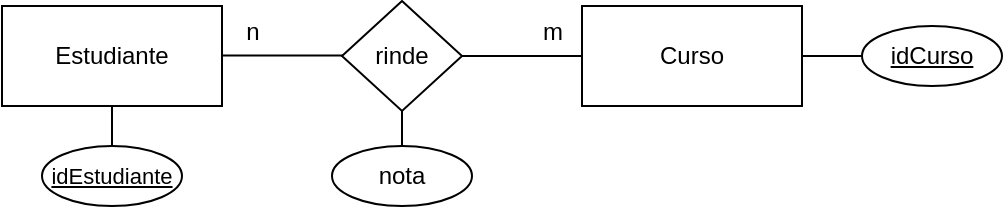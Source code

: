 <mxfile version="28.2.1">
  <diagram id="R2lEEEUBdFMjLlhIrx00" name="Page-1">
    <mxGraphModel dx="815" dy="456" grid="1" gridSize="10" guides="1" tooltips="1" connect="1" arrows="1" fold="1" page="1" pageScale="1" pageWidth="850" pageHeight="1100" math="0" shadow="0" extFonts="Permanent Marker^https://fonts.googleapis.com/css?family=Permanent+Marker">
      <root>
        <mxCell id="0" />
        <mxCell id="1" parent="0" />
        <mxCell id="XrPNCrt0sU9ygLMACBDO-2" style="edgeStyle=orthogonalEdgeStyle;rounded=0;orthogonalLoop=1;jettySize=auto;html=1;exitX=1;exitY=0.5;exitDx=0;exitDy=0;shape=wire;dashed=1;endArrow=none;endFill=0;entryX=0;entryY=0.5;entryDx=0;entryDy=0;" parent="1" target="XrPNCrt0sU9ygLMACBDO-5" edge="1">
          <mxGeometry relative="1" as="geometry">
            <mxPoint x="220" y="94.71" as="targetPoint" />
            <mxPoint x="140" y="94.71" as="sourcePoint" />
            <Array as="points">
              <mxPoint x="260" y="95" />
            </Array>
          </mxGeometry>
        </mxCell>
        <mxCell id="XrPNCrt0sU9ygLMACBDO-49" style="edgeStyle=orthogonalEdgeStyle;rounded=0;orthogonalLoop=1;jettySize=auto;html=1;exitX=0.5;exitY=1;exitDx=0;exitDy=0;endArrow=none;endFill=0;entryX=0.5;entryY=0;entryDx=0;entryDy=0;" parent="1" source="XrPNCrt0sU9ygLMACBDO-1" target="XrPNCrt0sU9ygLMACBDO-51" edge="1">
          <mxGeometry relative="1" as="geometry">
            <mxPoint x="105" y="160" as="targetPoint" />
          </mxGeometry>
        </mxCell>
        <mxCell id="XrPNCrt0sU9ygLMACBDO-1" value="Estudiante" style="rounded=0;whiteSpace=wrap;html=1;" parent="1" vertex="1">
          <mxGeometry x="50" y="70" width="110" height="50" as="geometry" />
        </mxCell>
        <mxCell id="XrPNCrt0sU9ygLMACBDO-14" style="edgeStyle=orthogonalEdgeStyle;rounded=0;orthogonalLoop=1;jettySize=auto;html=1;exitX=1;exitY=0.5;exitDx=0;exitDy=0;entryX=0;entryY=0.5;entryDx=0;entryDy=0;endArrow=none;endFill=0;" parent="1" source="XrPNCrt0sU9ygLMACBDO-3" target="XrPNCrt0sU9ygLMACBDO-13" edge="1">
          <mxGeometry relative="1" as="geometry">
            <Array as="points">
              <mxPoint x="490" y="95" />
              <mxPoint x="490" y="95" />
            </Array>
          </mxGeometry>
        </mxCell>
        <mxCell id="XrPNCrt0sU9ygLMACBDO-3" value="Curso" style="rounded=0;whiteSpace=wrap;html=1;" parent="1" vertex="1">
          <mxGeometry x="340" y="70" width="110" height="50" as="geometry" />
        </mxCell>
        <mxCell id="XrPNCrt0sU9ygLMACBDO-6" style="edgeStyle=orthogonalEdgeStyle;rounded=0;orthogonalLoop=1;jettySize=auto;html=1;exitX=1;exitY=0.5;exitDx=0;exitDy=0;entryX=0;entryY=0.5;entryDx=0;entryDy=0;endArrow=none;endFill=0;" parent="1" source="XrPNCrt0sU9ygLMACBDO-5" target="XrPNCrt0sU9ygLMACBDO-3" edge="1">
          <mxGeometry relative="1" as="geometry" />
        </mxCell>
        <mxCell id="SEHTZTe062RcJjAhn6BM-2" style="edgeStyle=orthogonalEdgeStyle;rounded=0;orthogonalLoop=1;jettySize=auto;html=1;exitX=0.5;exitY=1;exitDx=0;exitDy=0;endArrow=none;endFill=0;" edge="1" parent="1" source="XrPNCrt0sU9ygLMACBDO-5" target="SEHTZTe062RcJjAhn6BM-6">
          <mxGeometry relative="1" as="geometry">
            <mxPoint x="250" y="170" as="targetPoint" />
          </mxGeometry>
        </mxCell>
        <mxCell id="XrPNCrt0sU9ygLMACBDO-5" value="rinde" style="rhombus;whiteSpace=wrap;html=1;" parent="1" vertex="1">
          <mxGeometry x="220" y="67.5" width="60" height="55" as="geometry" />
        </mxCell>
        <mxCell id="XrPNCrt0sU9ygLMACBDO-7" value="n" style="text;html=1;align=center;verticalAlign=middle;resizable=0;points=[];autosize=1;strokeColor=none;fillColor=none;" parent="1" vertex="1">
          <mxGeometry x="160" y="67.5" width="30" height="30" as="geometry" />
        </mxCell>
        <mxCell id="XrPNCrt0sU9ygLMACBDO-8" value="m" style="text;html=1;align=center;verticalAlign=middle;resizable=0;points=[];autosize=1;strokeColor=none;fillColor=none;" parent="1" vertex="1">
          <mxGeometry x="310" y="67.5" width="30" height="30" as="geometry" />
        </mxCell>
        <mxCell id="XrPNCrt0sU9ygLMACBDO-13" value="&lt;div&gt;&lt;u&gt;idCurso&lt;/u&gt;&lt;/div&gt;" style="ellipse;whiteSpace=wrap;html=1;" parent="1" vertex="1">
          <mxGeometry x="480" y="80" width="70" height="30" as="geometry" />
        </mxCell>
        <mxCell id="XrPNCrt0sU9ygLMACBDO-23" value="" style="edgeStyle=orthogonalEdgeStyle;rounded=0;orthogonalLoop=1;jettySize=auto;html=1;endArrow=none;endFill=0;entryDx=0;entryDy=0;" parent="1" edge="1">
          <mxGeometry relative="1" as="geometry">
            <mxPoint x="395" y="130" as="sourcePoint" />
            <mxPoint x="395" y="130" as="targetPoint" />
          </mxGeometry>
        </mxCell>
        <mxCell id="XrPNCrt0sU9ygLMACBDO-51" value="&lt;div&gt;&lt;u&gt;&lt;font style=&quot;font-size: 11px;&quot;&gt;idEstudiante&lt;/font&gt;&lt;/u&gt;&lt;/div&gt;" style="ellipse;whiteSpace=wrap;html=1;" parent="1" vertex="1">
          <mxGeometry x="70" y="140" width="70" height="30" as="geometry" />
        </mxCell>
        <mxCell id="SEHTZTe062RcJjAhn6BM-6" value="nota" style="ellipse;whiteSpace=wrap;html=1;" vertex="1" parent="1">
          <mxGeometry x="215" y="140" width="70" height="30" as="geometry" />
        </mxCell>
      </root>
    </mxGraphModel>
  </diagram>
</mxfile>
